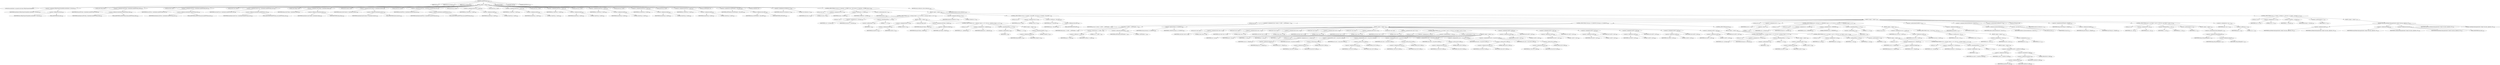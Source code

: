 digraph "sendMTFValues1" {  
"2612" [label = <(METHOD,sendMTFValues1)<SUB>1024</SUB>> ]
"142" [label = <(PARAM,this)<SUB>1024</SUB>> ]
"2613" [label = <(PARAM,final int nGroups)<SUB>1024</SUB>> ]
"2614" [label = <(PARAM,final int alphaSize)<SUB>1024</SUB>> ]
"2615" [label = <(BLOCK,&lt;empty&gt;,&lt;empty&gt;)<SUB>1024</SUB>> ]
"2616" [label = <(LOCAL,Data dataShadow: org.apache.tools.bzip2.CBZip2OutputStream$Data)> ]
"2617" [label = <(&lt;operator&gt;.assignment,CBZip2OutputStream$Data dataShadow = this.data)<SUB>1025</SUB>> ]
"2618" [label = <(IDENTIFIER,dataShadow,CBZip2OutputStream$Data dataShadow = this.data)<SUB>1025</SUB>> ]
"2619" [label = <(&lt;operator&gt;.fieldAccess,this.data)<SUB>1025</SUB>> ]
"141" [label = <(IDENTIFIER,this,CBZip2OutputStream$Data dataShadow = this.data)<SUB>1025</SUB>> ]
"2620" [label = <(FIELD_IDENTIFIER,data,data)<SUB>1025</SUB>> ]
"2621" [label = <(LOCAL,int[][] rfreq: int[][])> ]
"2622" [label = <(&lt;operator&gt;.assignment,int[][] rfreq = dataShadow.sendMTFValues_rfreq)<SUB>1026</SUB>> ]
"2623" [label = <(IDENTIFIER,rfreq,int[][] rfreq = dataShadow.sendMTFValues_rfreq)<SUB>1026</SUB>> ]
"2624" [label = <(&lt;operator&gt;.fieldAccess,dataShadow.sendMTFValues_rfreq)<SUB>1026</SUB>> ]
"2625" [label = <(IDENTIFIER,dataShadow,int[][] rfreq = dataShadow.sendMTFValues_rfreq)<SUB>1026</SUB>> ]
"2626" [label = <(FIELD_IDENTIFIER,sendMTFValues_rfreq,sendMTFValues_rfreq)<SUB>1026</SUB>> ]
"2627" [label = <(LOCAL,int[] fave: int[])> ]
"2628" [label = <(&lt;operator&gt;.assignment,int[] fave = dataShadow.sendMTFValues_fave)<SUB>1027</SUB>> ]
"2629" [label = <(IDENTIFIER,fave,int[] fave = dataShadow.sendMTFValues_fave)<SUB>1027</SUB>> ]
"2630" [label = <(&lt;operator&gt;.fieldAccess,dataShadow.sendMTFValues_fave)<SUB>1027</SUB>> ]
"2631" [label = <(IDENTIFIER,dataShadow,int[] fave = dataShadow.sendMTFValues_fave)<SUB>1027</SUB>> ]
"2632" [label = <(FIELD_IDENTIFIER,sendMTFValues_fave,sendMTFValues_fave)<SUB>1027</SUB>> ]
"2633" [label = <(LOCAL,short[] cost: short[])> ]
"2634" [label = <(&lt;operator&gt;.assignment,short[] cost = dataShadow.sendMTFValues_cost)<SUB>1028</SUB>> ]
"2635" [label = <(IDENTIFIER,cost,short[] cost = dataShadow.sendMTFValues_cost)<SUB>1028</SUB>> ]
"2636" [label = <(&lt;operator&gt;.fieldAccess,dataShadow.sendMTFValues_cost)<SUB>1028</SUB>> ]
"2637" [label = <(IDENTIFIER,dataShadow,short[] cost = dataShadow.sendMTFValues_cost)<SUB>1028</SUB>> ]
"2638" [label = <(FIELD_IDENTIFIER,sendMTFValues_cost,sendMTFValues_cost)<SUB>1028</SUB>> ]
"2639" [label = <(LOCAL,char[] sfmap: char[])> ]
"2640" [label = <(&lt;operator&gt;.assignment,char[] sfmap = dataShadow.sfmap)<SUB>1029</SUB>> ]
"2641" [label = <(IDENTIFIER,sfmap,char[] sfmap = dataShadow.sfmap)<SUB>1029</SUB>> ]
"2642" [label = <(&lt;operator&gt;.fieldAccess,dataShadow.sfmap)<SUB>1029</SUB>> ]
"2643" [label = <(IDENTIFIER,dataShadow,char[] sfmap = dataShadow.sfmap)<SUB>1029</SUB>> ]
"2644" [label = <(FIELD_IDENTIFIER,sfmap,sfmap)<SUB>1029</SUB>> ]
"2645" [label = <(LOCAL,byte[] selector: byte[])> ]
"2646" [label = <(&lt;operator&gt;.assignment,byte[] selector = dataShadow.selector)<SUB>1030</SUB>> ]
"2647" [label = <(IDENTIFIER,selector,byte[] selector = dataShadow.selector)<SUB>1030</SUB>> ]
"2648" [label = <(&lt;operator&gt;.fieldAccess,dataShadow.selector)<SUB>1030</SUB>> ]
"2649" [label = <(IDENTIFIER,dataShadow,byte[] selector = dataShadow.selector)<SUB>1030</SUB>> ]
"2650" [label = <(FIELD_IDENTIFIER,selector,selector)<SUB>1030</SUB>> ]
"2651" [label = <(LOCAL,byte[][] len: byte[][])> ]
"2652" [label = <(&lt;operator&gt;.assignment,byte[][] len = dataShadow.sendMTFValues_len)<SUB>1031</SUB>> ]
"2653" [label = <(IDENTIFIER,len,byte[][] len = dataShadow.sendMTFValues_len)<SUB>1031</SUB>> ]
"2654" [label = <(&lt;operator&gt;.fieldAccess,dataShadow.sendMTFValues_len)<SUB>1031</SUB>> ]
"2655" [label = <(IDENTIFIER,dataShadow,byte[][] len = dataShadow.sendMTFValues_len)<SUB>1031</SUB>> ]
"2656" [label = <(FIELD_IDENTIFIER,sendMTFValues_len,sendMTFValues_len)<SUB>1031</SUB>> ]
"2657" [label = <(LOCAL,byte[] len_0: byte[])> ]
"2658" [label = <(&lt;operator&gt;.assignment,byte[] len_0 = len[0])<SUB>1032</SUB>> ]
"2659" [label = <(IDENTIFIER,len_0,byte[] len_0 = len[0])<SUB>1032</SUB>> ]
"2660" [label = <(&lt;operator&gt;.indexAccess,len[0])<SUB>1032</SUB>> ]
"2661" [label = <(IDENTIFIER,len,byte[] len_0 = len[0])<SUB>1032</SUB>> ]
"2662" [label = <(LITERAL,0,byte[] len_0 = len[0])<SUB>1032</SUB>> ]
"2663" [label = <(LOCAL,byte[] len_1: byte[])> ]
"2664" [label = <(&lt;operator&gt;.assignment,byte[] len_1 = len[1])<SUB>1033</SUB>> ]
"2665" [label = <(IDENTIFIER,len_1,byte[] len_1 = len[1])<SUB>1033</SUB>> ]
"2666" [label = <(&lt;operator&gt;.indexAccess,len[1])<SUB>1033</SUB>> ]
"2667" [label = <(IDENTIFIER,len,byte[] len_1 = len[1])<SUB>1033</SUB>> ]
"2668" [label = <(LITERAL,1,byte[] len_1 = len[1])<SUB>1033</SUB>> ]
"2669" [label = <(LOCAL,byte[] len_2: byte[])> ]
"2670" [label = <(&lt;operator&gt;.assignment,byte[] len_2 = len[2])<SUB>1034</SUB>> ]
"2671" [label = <(IDENTIFIER,len_2,byte[] len_2 = len[2])<SUB>1034</SUB>> ]
"2672" [label = <(&lt;operator&gt;.indexAccess,len[2])<SUB>1034</SUB>> ]
"2673" [label = <(IDENTIFIER,len,byte[] len_2 = len[2])<SUB>1034</SUB>> ]
"2674" [label = <(LITERAL,2,byte[] len_2 = len[2])<SUB>1034</SUB>> ]
"2675" [label = <(LOCAL,byte[] len_3: byte[])> ]
"2676" [label = <(&lt;operator&gt;.assignment,byte[] len_3 = len[3])<SUB>1035</SUB>> ]
"2677" [label = <(IDENTIFIER,len_3,byte[] len_3 = len[3])<SUB>1035</SUB>> ]
"2678" [label = <(&lt;operator&gt;.indexAccess,len[3])<SUB>1035</SUB>> ]
"2679" [label = <(IDENTIFIER,len,byte[] len_3 = len[3])<SUB>1035</SUB>> ]
"2680" [label = <(LITERAL,3,byte[] len_3 = len[3])<SUB>1035</SUB>> ]
"2681" [label = <(LOCAL,byte[] len_4: byte[])> ]
"2682" [label = <(&lt;operator&gt;.assignment,byte[] len_4 = len[4])<SUB>1036</SUB>> ]
"2683" [label = <(IDENTIFIER,len_4,byte[] len_4 = len[4])<SUB>1036</SUB>> ]
"2684" [label = <(&lt;operator&gt;.indexAccess,len[4])<SUB>1036</SUB>> ]
"2685" [label = <(IDENTIFIER,len,byte[] len_4 = len[4])<SUB>1036</SUB>> ]
"2686" [label = <(LITERAL,4,byte[] len_4 = len[4])<SUB>1036</SUB>> ]
"2687" [label = <(LOCAL,byte[] len_5: byte[])> ]
"2688" [label = <(&lt;operator&gt;.assignment,byte[] len_5 = len[5])<SUB>1037</SUB>> ]
"2689" [label = <(IDENTIFIER,len_5,byte[] len_5 = len[5])<SUB>1037</SUB>> ]
"2690" [label = <(&lt;operator&gt;.indexAccess,len[5])<SUB>1037</SUB>> ]
"2691" [label = <(IDENTIFIER,len,byte[] len_5 = len[5])<SUB>1037</SUB>> ]
"2692" [label = <(LITERAL,5,byte[] len_5 = len[5])<SUB>1037</SUB>> ]
"2693" [label = <(LOCAL,int nMTFShadow: int)> ]
"2694" [label = <(&lt;operator&gt;.assignment,int nMTFShadow = this.nMTF)<SUB>1038</SUB>> ]
"2695" [label = <(IDENTIFIER,nMTFShadow,int nMTFShadow = this.nMTF)<SUB>1038</SUB>> ]
"2696" [label = <(&lt;operator&gt;.fieldAccess,this.nMTF)<SUB>1038</SUB>> ]
"143" [label = <(IDENTIFIER,this,int nMTFShadow = this.nMTF)<SUB>1038</SUB>> ]
"2697" [label = <(FIELD_IDENTIFIER,nMTF,nMTF)<SUB>1038</SUB>> ]
"2698" [label = <(LOCAL,int nSelectors: int)> ]
"2699" [label = <(&lt;operator&gt;.assignment,int nSelectors = 0)<SUB>1040</SUB>> ]
"2700" [label = <(IDENTIFIER,nSelectors,int nSelectors = 0)<SUB>1040</SUB>> ]
"2701" [label = <(LITERAL,0,int nSelectors = 0)<SUB>1040</SUB>> ]
"2702" [label = <(CONTROL_STRUCTURE,for (int iter = 0; Some(iter &lt; N_ITERS); iter++),for (int iter = 0; Some(iter &lt; N_ITERS); iter++))<SUB>1042</SUB>> ]
"2703" [label = <(LOCAL,int iter: int)> ]
"2704" [label = <(&lt;operator&gt;.assignment,int iter = 0)<SUB>1042</SUB>> ]
"2705" [label = <(IDENTIFIER,iter,int iter = 0)<SUB>1042</SUB>> ]
"2706" [label = <(LITERAL,0,int iter = 0)<SUB>1042</SUB>> ]
"2707" [label = <(&lt;operator&gt;.lessThan,iter &lt; N_ITERS)<SUB>1042</SUB>> ]
"2708" [label = <(IDENTIFIER,iter,iter &lt; N_ITERS)<SUB>1042</SUB>> ]
"2709" [label = <(IDENTIFIER,N_ITERS,iter &lt; N_ITERS)<SUB>1042</SUB>> ]
"2710" [label = <(&lt;operator&gt;.postIncrement,iter++)<SUB>1042</SUB>> ]
"2711" [label = <(IDENTIFIER,iter,iter++)<SUB>1042</SUB>> ]
"2712" [label = <(BLOCK,&lt;empty&gt;,&lt;empty&gt;)<SUB>1042</SUB>> ]
"2713" [label = <(CONTROL_STRUCTURE,for (int t = nGroups; Some(--t &gt;= 0); ),for (int t = nGroups; Some(--t &gt;= 0); ))<SUB>1043</SUB>> ]
"2714" [label = <(LOCAL,int t: int)> ]
"2715" [label = <(&lt;operator&gt;.assignment,int t = nGroups)<SUB>1043</SUB>> ]
"2716" [label = <(IDENTIFIER,t,int t = nGroups)<SUB>1043</SUB>> ]
"2717" [label = <(IDENTIFIER,nGroups,int t = nGroups)<SUB>1043</SUB>> ]
"2718" [label = <(&lt;operator&gt;.greaterEqualsThan,--t &gt;= 0)<SUB>1043</SUB>> ]
"2719" [label = <(&lt;operator&gt;.preDecrement,--t)<SUB>1043</SUB>> ]
"2720" [label = <(IDENTIFIER,t,--t)<SUB>1043</SUB>> ]
"2721" [label = <(LITERAL,0,--t &gt;= 0)<SUB>1043</SUB>> ]
"2722" [label = <(BLOCK,&lt;empty&gt;,&lt;empty&gt;)<SUB>1043</SUB>> ]
"2723" [label = <(&lt;operator&gt;.assignment,fave[t] = 0)<SUB>1044</SUB>> ]
"2724" [label = <(&lt;operator&gt;.indexAccess,fave[t])<SUB>1044</SUB>> ]
"2725" [label = <(IDENTIFIER,fave,fave[t] = 0)<SUB>1044</SUB>> ]
"2726" [label = <(IDENTIFIER,t,fave[t] = 0)<SUB>1044</SUB>> ]
"2727" [label = <(LITERAL,0,fave[t] = 0)<SUB>1044</SUB>> ]
"2728" [label = <(LOCAL,int[] rfreqt: int[])> ]
"2729" [label = <(&lt;operator&gt;.assignment,int[] rfreqt = rfreq[t])<SUB>1045</SUB>> ]
"2730" [label = <(IDENTIFIER,rfreqt,int[] rfreqt = rfreq[t])<SUB>1045</SUB>> ]
"2731" [label = <(&lt;operator&gt;.indexAccess,rfreq[t])<SUB>1045</SUB>> ]
"2732" [label = <(IDENTIFIER,rfreq,int[] rfreqt = rfreq[t])<SUB>1045</SUB>> ]
"2733" [label = <(IDENTIFIER,t,int[] rfreqt = rfreq[t])<SUB>1045</SUB>> ]
"2734" [label = <(CONTROL_STRUCTURE,for (int i = alphaSize; Some(--i &gt;= 0); ),for (int i = alphaSize; Some(--i &gt;= 0); ))<SUB>1046</SUB>> ]
"2735" [label = <(LOCAL,int i: int)> ]
"2736" [label = <(&lt;operator&gt;.assignment,int i = alphaSize)<SUB>1046</SUB>> ]
"2737" [label = <(IDENTIFIER,i,int i = alphaSize)<SUB>1046</SUB>> ]
"2738" [label = <(IDENTIFIER,alphaSize,int i = alphaSize)<SUB>1046</SUB>> ]
"2739" [label = <(&lt;operator&gt;.greaterEqualsThan,--i &gt;= 0)<SUB>1046</SUB>> ]
"2740" [label = <(&lt;operator&gt;.preDecrement,--i)<SUB>1046</SUB>> ]
"2741" [label = <(IDENTIFIER,i,--i)<SUB>1046</SUB>> ]
"2742" [label = <(LITERAL,0,--i &gt;= 0)<SUB>1046</SUB>> ]
"2743" [label = <(BLOCK,&lt;empty&gt;,&lt;empty&gt;)<SUB>1046</SUB>> ]
"2744" [label = <(&lt;operator&gt;.assignment,rfreqt[i] = 0)<SUB>1047</SUB>> ]
"2745" [label = <(&lt;operator&gt;.indexAccess,rfreqt[i])<SUB>1047</SUB>> ]
"2746" [label = <(IDENTIFIER,rfreqt,rfreqt[i] = 0)<SUB>1047</SUB>> ]
"2747" [label = <(IDENTIFIER,i,rfreqt[i] = 0)<SUB>1047</SUB>> ]
"2748" [label = <(LITERAL,0,rfreqt[i] = 0)<SUB>1047</SUB>> ]
"2749" [label = <(&lt;operator&gt;.assignment,nSelectors = 0)<SUB>1051</SUB>> ]
"2750" [label = <(IDENTIFIER,nSelectors,nSelectors = 0)<SUB>1051</SUB>> ]
"2751" [label = <(LITERAL,0,nSelectors = 0)<SUB>1051</SUB>> ]
"2752" [label = <(CONTROL_STRUCTURE,for (int gs = 0; Some(gs &lt; this.nMTF); ),for (int gs = 0; Some(gs &lt; this.nMTF); ))<SUB>1053</SUB>> ]
"2753" [label = <(LOCAL,int gs: int)> ]
"2754" [label = <(&lt;operator&gt;.assignment,int gs = 0)<SUB>1053</SUB>> ]
"2755" [label = <(IDENTIFIER,gs,int gs = 0)<SUB>1053</SUB>> ]
"2756" [label = <(LITERAL,0,int gs = 0)<SUB>1053</SUB>> ]
"2757" [label = <(&lt;operator&gt;.lessThan,gs &lt; this.nMTF)<SUB>1053</SUB>> ]
"2758" [label = <(IDENTIFIER,gs,gs &lt; this.nMTF)<SUB>1053</SUB>> ]
"2759" [label = <(&lt;operator&gt;.fieldAccess,this.nMTF)<SUB>1053</SUB>> ]
"144" [label = <(IDENTIFIER,this,gs &lt; this.nMTF)<SUB>1053</SUB>> ]
"2760" [label = <(FIELD_IDENTIFIER,nMTF,nMTF)<SUB>1053</SUB>> ]
"2761" [label = <(BLOCK,&lt;empty&gt;,&lt;empty&gt;)<SUB>1053</SUB>> ]
"2762" [label = <(LOCAL,int ge: int)> ]
"2763" [label = <(&lt;operator&gt;.assignment,int ge = min(gs + G_SIZE - 1, nMTFShadow - 1))<SUB>1061</SUB>> ]
"2764" [label = <(IDENTIFIER,ge,int ge = min(gs + G_SIZE - 1, nMTFShadow - 1))<SUB>1061</SUB>> ]
"2765" [label = <(min,min(gs + G_SIZE - 1, nMTFShadow - 1))<SUB>1061</SUB>> ]
"2766" [label = <(IDENTIFIER,Math,min(gs + G_SIZE - 1, nMTFShadow - 1))<SUB>1061</SUB>> ]
"2767" [label = <(&lt;operator&gt;.subtraction,gs + G_SIZE - 1)<SUB>1061</SUB>> ]
"2768" [label = <(&lt;operator&gt;.addition,gs + G_SIZE)<SUB>1061</SUB>> ]
"2769" [label = <(IDENTIFIER,gs,gs + G_SIZE)<SUB>1061</SUB>> ]
"2770" [label = <(IDENTIFIER,G_SIZE,gs + G_SIZE)<SUB>1061</SUB>> ]
"2771" [label = <(LITERAL,1,gs + G_SIZE - 1)<SUB>1061</SUB>> ]
"2772" [label = <(&lt;operator&gt;.subtraction,nMTFShadow - 1)<SUB>1061</SUB>> ]
"2773" [label = <(IDENTIFIER,nMTFShadow,nMTFShadow - 1)<SUB>1061</SUB>> ]
"2774" [label = <(LITERAL,1,nMTFShadow - 1)<SUB>1061</SUB>> ]
"2775" [label = <(CONTROL_STRUCTURE,if (nGroups == N_GROUPS),if (nGroups == N_GROUPS))<SUB>1063</SUB>> ]
"2776" [label = <(&lt;operator&gt;.equals,nGroups == N_GROUPS)<SUB>1063</SUB>> ]
"2777" [label = <(IDENTIFIER,nGroups,nGroups == N_GROUPS)<SUB>1063</SUB>> ]
"2778" [label = <(IDENTIFIER,N_GROUPS,nGroups == N_GROUPS)<SUB>1063</SUB>> ]
"2779" [label = <(BLOCK,&lt;empty&gt;,&lt;empty&gt;)<SUB>1063</SUB>> ]
"2780" [label = <(LOCAL,short cost0: short)> ]
"2781" [label = <(&lt;operator&gt;.assignment,short cost0 = 0)<SUB>1066</SUB>> ]
"2782" [label = <(IDENTIFIER,cost0,short cost0 = 0)<SUB>1066</SUB>> ]
"2783" [label = <(LITERAL,0,short cost0 = 0)<SUB>1066</SUB>> ]
"2784" [label = <(LOCAL,short cost1: short)> ]
"2785" [label = <(&lt;operator&gt;.assignment,short cost1 = 0)<SUB>1067</SUB>> ]
"2786" [label = <(IDENTIFIER,cost1,short cost1 = 0)<SUB>1067</SUB>> ]
"2787" [label = <(LITERAL,0,short cost1 = 0)<SUB>1067</SUB>> ]
"2788" [label = <(LOCAL,short cost2: short)> ]
"2789" [label = <(&lt;operator&gt;.assignment,short cost2 = 0)<SUB>1068</SUB>> ]
"2790" [label = <(IDENTIFIER,cost2,short cost2 = 0)<SUB>1068</SUB>> ]
"2791" [label = <(LITERAL,0,short cost2 = 0)<SUB>1068</SUB>> ]
"2792" [label = <(LOCAL,short cost3: short)> ]
"2793" [label = <(&lt;operator&gt;.assignment,short cost3 = 0)<SUB>1069</SUB>> ]
"2794" [label = <(IDENTIFIER,cost3,short cost3 = 0)<SUB>1069</SUB>> ]
"2795" [label = <(LITERAL,0,short cost3 = 0)<SUB>1069</SUB>> ]
"2796" [label = <(LOCAL,short cost4: short)> ]
"2797" [label = <(&lt;operator&gt;.assignment,short cost4 = 0)<SUB>1070</SUB>> ]
"2798" [label = <(IDENTIFIER,cost4,short cost4 = 0)<SUB>1070</SUB>> ]
"2799" [label = <(LITERAL,0,short cost4 = 0)<SUB>1070</SUB>> ]
"2800" [label = <(LOCAL,short cost5: short)> ]
"2801" [label = <(&lt;operator&gt;.assignment,short cost5 = 0)<SUB>1071</SUB>> ]
"2802" [label = <(IDENTIFIER,cost5,short cost5 = 0)<SUB>1071</SUB>> ]
"2803" [label = <(LITERAL,0,short cost5 = 0)<SUB>1071</SUB>> ]
"2804" [label = <(CONTROL_STRUCTURE,for (int i = gs; Some(i &lt;= ge); i++),for (int i = gs; Some(i &lt;= ge); i++))<SUB>1073</SUB>> ]
"2805" [label = <(LOCAL,int i: int)> ]
"2806" [label = <(&lt;operator&gt;.assignment,int i = gs)<SUB>1073</SUB>> ]
"2807" [label = <(IDENTIFIER,i,int i = gs)<SUB>1073</SUB>> ]
"2808" [label = <(IDENTIFIER,gs,int i = gs)<SUB>1073</SUB>> ]
"2809" [label = <(&lt;operator&gt;.lessEqualsThan,i &lt;= ge)<SUB>1073</SUB>> ]
"2810" [label = <(IDENTIFIER,i,i &lt;= ge)<SUB>1073</SUB>> ]
"2811" [label = <(IDENTIFIER,ge,i &lt;= ge)<SUB>1073</SUB>> ]
"2812" [label = <(&lt;operator&gt;.postIncrement,i++)<SUB>1073</SUB>> ]
"2813" [label = <(IDENTIFIER,i,i++)<SUB>1073</SUB>> ]
"2814" [label = <(BLOCK,&lt;empty&gt;,&lt;empty&gt;)<SUB>1073</SUB>> ]
"2815" [label = <(LOCAL,int icv: int)> ]
"2816" [label = <(&lt;operator&gt;.assignment,int icv = sfmap[i])<SUB>1074</SUB>> ]
"2817" [label = <(IDENTIFIER,icv,int icv = sfmap[i])<SUB>1074</SUB>> ]
"2818" [label = <(&lt;operator&gt;.indexAccess,sfmap[i])<SUB>1074</SUB>> ]
"2819" [label = <(IDENTIFIER,sfmap,int icv = sfmap[i])<SUB>1074</SUB>> ]
"2820" [label = <(IDENTIFIER,i,int icv = sfmap[i])<SUB>1074</SUB>> ]
"2821" [label = <(&lt;operator&gt;.assignmentPlus,cost0 += len_0[icv] &amp; 0xff)<SUB>1075</SUB>> ]
"2822" [label = <(IDENTIFIER,cost0,cost0 += len_0[icv] &amp; 0xff)<SUB>1075</SUB>> ]
"2823" [label = <(&lt;operator&gt;.and,len_0[icv] &amp; 0xff)<SUB>1075</SUB>> ]
"2824" [label = <(&lt;operator&gt;.indexAccess,len_0[icv])<SUB>1075</SUB>> ]
"2825" [label = <(IDENTIFIER,len_0,len_0[icv] &amp; 0xff)<SUB>1075</SUB>> ]
"2826" [label = <(IDENTIFIER,icv,len_0[icv] &amp; 0xff)<SUB>1075</SUB>> ]
"2827" [label = <(LITERAL,0xff,len_0[icv] &amp; 0xff)<SUB>1075</SUB>> ]
"2828" [label = <(&lt;operator&gt;.assignmentPlus,cost1 += len_1[icv] &amp; 0xff)<SUB>1076</SUB>> ]
"2829" [label = <(IDENTIFIER,cost1,cost1 += len_1[icv] &amp; 0xff)<SUB>1076</SUB>> ]
"2830" [label = <(&lt;operator&gt;.and,len_1[icv] &amp; 0xff)<SUB>1076</SUB>> ]
"2831" [label = <(&lt;operator&gt;.indexAccess,len_1[icv])<SUB>1076</SUB>> ]
"2832" [label = <(IDENTIFIER,len_1,len_1[icv] &amp; 0xff)<SUB>1076</SUB>> ]
"2833" [label = <(IDENTIFIER,icv,len_1[icv] &amp; 0xff)<SUB>1076</SUB>> ]
"2834" [label = <(LITERAL,0xff,len_1[icv] &amp; 0xff)<SUB>1076</SUB>> ]
"2835" [label = <(&lt;operator&gt;.assignmentPlus,cost2 += len_2[icv] &amp; 0xff)<SUB>1077</SUB>> ]
"2836" [label = <(IDENTIFIER,cost2,cost2 += len_2[icv] &amp; 0xff)<SUB>1077</SUB>> ]
"2837" [label = <(&lt;operator&gt;.and,len_2[icv] &amp; 0xff)<SUB>1077</SUB>> ]
"2838" [label = <(&lt;operator&gt;.indexAccess,len_2[icv])<SUB>1077</SUB>> ]
"2839" [label = <(IDENTIFIER,len_2,len_2[icv] &amp; 0xff)<SUB>1077</SUB>> ]
"2840" [label = <(IDENTIFIER,icv,len_2[icv] &amp; 0xff)<SUB>1077</SUB>> ]
"2841" [label = <(LITERAL,0xff,len_2[icv] &amp; 0xff)<SUB>1077</SUB>> ]
"2842" [label = <(&lt;operator&gt;.assignmentPlus,cost3 += len_3[icv] &amp; 0xff)<SUB>1078</SUB>> ]
"2843" [label = <(IDENTIFIER,cost3,cost3 += len_3[icv] &amp; 0xff)<SUB>1078</SUB>> ]
"2844" [label = <(&lt;operator&gt;.and,len_3[icv] &amp; 0xff)<SUB>1078</SUB>> ]
"2845" [label = <(&lt;operator&gt;.indexAccess,len_3[icv])<SUB>1078</SUB>> ]
"2846" [label = <(IDENTIFIER,len_3,len_3[icv] &amp; 0xff)<SUB>1078</SUB>> ]
"2847" [label = <(IDENTIFIER,icv,len_3[icv] &amp; 0xff)<SUB>1078</SUB>> ]
"2848" [label = <(LITERAL,0xff,len_3[icv] &amp; 0xff)<SUB>1078</SUB>> ]
"2849" [label = <(&lt;operator&gt;.assignmentPlus,cost4 += len_4[icv] &amp; 0xff)<SUB>1079</SUB>> ]
"2850" [label = <(IDENTIFIER,cost4,cost4 += len_4[icv] &amp; 0xff)<SUB>1079</SUB>> ]
"2851" [label = <(&lt;operator&gt;.and,len_4[icv] &amp; 0xff)<SUB>1079</SUB>> ]
"2852" [label = <(&lt;operator&gt;.indexAccess,len_4[icv])<SUB>1079</SUB>> ]
"2853" [label = <(IDENTIFIER,len_4,len_4[icv] &amp; 0xff)<SUB>1079</SUB>> ]
"2854" [label = <(IDENTIFIER,icv,len_4[icv] &amp; 0xff)<SUB>1079</SUB>> ]
"2855" [label = <(LITERAL,0xff,len_4[icv] &amp; 0xff)<SUB>1079</SUB>> ]
"2856" [label = <(&lt;operator&gt;.assignmentPlus,cost5 += len_5[icv] &amp; 0xff)<SUB>1080</SUB>> ]
"2857" [label = <(IDENTIFIER,cost5,cost5 += len_5[icv] &amp; 0xff)<SUB>1080</SUB>> ]
"2858" [label = <(&lt;operator&gt;.and,len_5[icv] &amp; 0xff)<SUB>1080</SUB>> ]
"2859" [label = <(&lt;operator&gt;.indexAccess,len_5[icv])<SUB>1080</SUB>> ]
"2860" [label = <(IDENTIFIER,len_5,len_5[icv] &amp; 0xff)<SUB>1080</SUB>> ]
"2861" [label = <(IDENTIFIER,icv,len_5[icv] &amp; 0xff)<SUB>1080</SUB>> ]
"2862" [label = <(LITERAL,0xff,len_5[icv] &amp; 0xff)<SUB>1080</SUB>> ]
"2863" [label = <(&lt;operator&gt;.assignment,cost[0] = cost0)<SUB>1083</SUB>> ]
"2864" [label = <(&lt;operator&gt;.indexAccess,cost[0])<SUB>1083</SUB>> ]
"2865" [label = <(IDENTIFIER,cost,cost[0] = cost0)<SUB>1083</SUB>> ]
"2866" [label = <(LITERAL,0,cost[0] = cost0)<SUB>1083</SUB>> ]
"2867" [label = <(IDENTIFIER,cost0,cost[0] = cost0)<SUB>1083</SUB>> ]
"2868" [label = <(&lt;operator&gt;.assignment,cost[1] = cost1)<SUB>1084</SUB>> ]
"2869" [label = <(&lt;operator&gt;.indexAccess,cost[1])<SUB>1084</SUB>> ]
"2870" [label = <(IDENTIFIER,cost,cost[1] = cost1)<SUB>1084</SUB>> ]
"2871" [label = <(LITERAL,1,cost[1] = cost1)<SUB>1084</SUB>> ]
"2872" [label = <(IDENTIFIER,cost1,cost[1] = cost1)<SUB>1084</SUB>> ]
"2873" [label = <(&lt;operator&gt;.assignment,cost[2] = cost2)<SUB>1085</SUB>> ]
"2874" [label = <(&lt;operator&gt;.indexAccess,cost[2])<SUB>1085</SUB>> ]
"2875" [label = <(IDENTIFIER,cost,cost[2] = cost2)<SUB>1085</SUB>> ]
"2876" [label = <(LITERAL,2,cost[2] = cost2)<SUB>1085</SUB>> ]
"2877" [label = <(IDENTIFIER,cost2,cost[2] = cost2)<SUB>1085</SUB>> ]
"2878" [label = <(&lt;operator&gt;.assignment,cost[3] = cost3)<SUB>1086</SUB>> ]
"2879" [label = <(&lt;operator&gt;.indexAccess,cost[3])<SUB>1086</SUB>> ]
"2880" [label = <(IDENTIFIER,cost,cost[3] = cost3)<SUB>1086</SUB>> ]
"2881" [label = <(LITERAL,3,cost[3] = cost3)<SUB>1086</SUB>> ]
"2882" [label = <(IDENTIFIER,cost3,cost[3] = cost3)<SUB>1086</SUB>> ]
"2883" [label = <(&lt;operator&gt;.assignment,cost[4] = cost4)<SUB>1087</SUB>> ]
"2884" [label = <(&lt;operator&gt;.indexAccess,cost[4])<SUB>1087</SUB>> ]
"2885" [label = <(IDENTIFIER,cost,cost[4] = cost4)<SUB>1087</SUB>> ]
"2886" [label = <(LITERAL,4,cost[4] = cost4)<SUB>1087</SUB>> ]
"2887" [label = <(IDENTIFIER,cost4,cost[4] = cost4)<SUB>1087</SUB>> ]
"2888" [label = <(&lt;operator&gt;.assignment,cost[5] = cost5)<SUB>1088</SUB>> ]
"2889" [label = <(&lt;operator&gt;.indexAccess,cost[5])<SUB>1088</SUB>> ]
"2890" [label = <(IDENTIFIER,cost,cost[5] = cost5)<SUB>1088</SUB>> ]
"2891" [label = <(LITERAL,5,cost[5] = cost5)<SUB>1088</SUB>> ]
"2892" [label = <(IDENTIFIER,cost5,cost[5] = cost5)<SUB>1088</SUB>> ]
"2893" [label = <(CONTROL_STRUCTURE,else,else)<SUB>1090</SUB>> ]
"2894" [label = <(BLOCK,&lt;empty&gt;,&lt;empty&gt;)<SUB>1090</SUB>> ]
"2895" [label = <(CONTROL_STRUCTURE,for (int t = nGroups; Some(--t &gt;= 0); ),for (int t = nGroups; Some(--t &gt;= 0); ))<SUB>1091</SUB>> ]
"2896" [label = <(LOCAL,int t: int)> ]
"2897" [label = <(&lt;operator&gt;.assignment,int t = nGroups)<SUB>1091</SUB>> ]
"2898" [label = <(IDENTIFIER,t,int t = nGroups)<SUB>1091</SUB>> ]
"2899" [label = <(IDENTIFIER,nGroups,int t = nGroups)<SUB>1091</SUB>> ]
"2900" [label = <(&lt;operator&gt;.greaterEqualsThan,--t &gt;= 0)<SUB>1091</SUB>> ]
"2901" [label = <(&lt;operator&gt;.preDecrement,--t)<SUB>1091</SUB>> ]
"2902" [label = <(IDENTIFIER,t,--t)<SUB>1091</SUB>> ]
"2903" [label = <(LITERAL,0,--t &gt;= 0)<SUB>1091</SUB>> ]
"2904" [label = <(BLOCK,&lt;empty&gt;,&lt;empty&gt;)<SUB>1091</SUB>> ]
"2905" [label = <(&lt;operator&gt;.assignment,cost[t] = 0)<SUB>1092</SUB>> ]
"2906" [label = <(&lt;operator&gt;.indexAccess,cost[t])<SUB>1092</SUB>> ]
"2907" [label = <(IDENTIFIER,cost,cost[t] = 0)<SUB>1092</SUB>> ]
"2908" [label = <(IDENTIFIER,t,cost[t] = 0)<SUB>1092</SUB>> ]
"2909" [label = <(LITERAL,0,cost[t] = 0)<SUB>1092</SUB>> ]
"2910" [label = <(CONTROL_STRUCTURE,for (int i = gs; Some(i &lt;= ge); i++),for (int i = gs; Some(i &lt;= ge); i++))<SUB>1095</SUB>> ]
"2911" [label = <(LOCAL,int i: int)> ]
"2912" [label = <(&lt;operator&gt;.assignment,int i = gs)<SUB>1095</SUB>> ]
"2913" [label = <(IDENTIFIER,i,int i = gs)<SUB>1095</SUB>> ]
"2914" [label = <(IDENTIFIER,gs,int i = gs)<SUB>1095</SUB>> ]
"2915" [label = <(&lt;operator&gt;.lessEqualsThan,i &lt;= ge)<SUB>1095</SUB>> ]
"2916" [label = <(IDENTIFIER,i,i &lt;= ge)<SUB>1095</SUB>> ]
"2917" [label = <(IDENTIFIER,ge,i &lt;= ge)<SUB>1095</SUB>> ]
"2918" [label = <(&lt;operator&gt;.postIncrement,i++)<SUB>1095</SUB>> ]
"2919" [label = <(IDENTIFIER,i,i++)<SUB>1095</SUB>> ]
"2920" [label = <(BLOCK,&lt;empty&gt;,&lt;empty&gt;)<SUB>1095</SUB>> ]
"2921" [label = <(LOCAL,int icv: int)> ]
"2922" [label = <(&lt;operator&gt;.assignment,int icv = sfmap[i])<SUB>1096</SUB>> ]
"2923" [label = <(IDENTIFIER,icv,int icv = sfmap[i])<SUB>1096</SUB>> ]
"2924" [label = <(&lt;operator&gt;.indexAccess,sfmap[i])<SUB>1096</SUB>> ]
"2925" [label = <(IDENTIFIER,sfmap,int icv = sfmap[i])<SUB>1096</SUB>> ]
"2926" [label = <(IDENTIFIER,i,int icv = sfmap[i])<SUB>1096</SUB>> ]
"2927" [label = <(CONTROL_STRUCTURE,for (int t = nGroups; Some(--t &gt;= 0); ),for (int t = nGroups; Some(--t &gt;= 0); ))<SUB>1097</SUB>> ]
"2928" [label = <(LOCAL,int t: int)> ]
"2929" [label = <(&lt;operator&gt;.assignment,int t = nGroups)<SUB>1097</SUB>> ]
"2930" [label = <(IDENTIFIER,t,int t = nGroups)<SUB>1097</SUB>> ]
"2931" [label = <(IDENTIFIER,nGroups,int t = nGroups)<SUB>1097</SUB>> ]
"2932" [label = <(&lt;operator&gt;.greaterEqualsThan,--t &gt;= 0)<SUB>1097</SUB>> ]
"2933" [label = <(&lt;operator&gt;.preDecrement,--t)<SUB>1097</SUB>> ]
"2934" [label = <(IDENTIFIER,t,--t)<SUB>1097</SUB>> ]
"2935" [label = <(LITERAL,0,--t &gt;= 0)<SUB>1097</SUB>> ]
"2936" [label = <(BLOCK,&lt;empty&gt;,&lt;empty&gt;)<SUB>1097</SUB>> ]
"2937" [label = <(&lt;operator&gt;.assignmentPlus,cost[t] += len[t][icv] &amp; 0xff)<SUB>1098</SUB>> ]
"2938" [label = <(&lt;operator&gt;.indexAccess,cost[t])<SUB>1098</SUB>> ]
"2939" [label = <(IDENTIFIER,cost,cost[t] += len[t][icv] &amp; 0xff)<SUB>1098</SUB>> ]
"2940" [label = <(IDENTIFIER,t,cost[t] += len[t][icv] &amp; 0xff)<SUB>1098</SUB>> ]
"2941" [label = <(&lt;operator&gt;.and,len[t][icv] &amp; 0xff)<SUB>1098</SUB>> ]
"2942" [label = <(&lt;operator&gt;.indexAccess,len[t][icv])<SUB>1098</SUB>> ]
"2943" [label = <(&lt;operator&gt;.indexAccess,len[t])<SUB>1098</SUB>> ]
"2944" [label = <(IDENTIFIER,len,len[t][icv] &amp; 0xff)<SUB>1098</SUB>> ]
"2945" [label = <(IDENTIFIER,t,len[t][icv] &amp; 0xff)<SUB>1098</SUB>> ]
"2946" [label = <(IDENTIFIER,icv,len[t][icv] &amp; 0xff)<SUB>1098</SUB>> ]
"2947" [label = <(LITERAL,0xff,len[t][icv] &amp; 0xff)<SUB>1098</SUB>> ]
"2948" [label = <(LOCAL,int bt: int)> ]
"2949" [label = <(&lt;operator&gt;.assignment,int bt = -1)<SUB>1107</SUB>> ]
"2950" [label = <(IDENTIFIER,bt,int bt = -1)<SUB>1107</SUB>> ]
"2951" [label = <(&lt;operator&gt;.minus,-1)<SUB>1107</SUB>> ]
"2952" [label = <(LITERAL,1,-1)<SUB>1107</SUB>> ]
"2953" [label = <(CONTROL_STRUCTURE,for (int t = nGroups, bc = 999999999; Some(--t &gt;= 0); ),for (int t = nGroups, bc = 999999999; Some(--t &gt;= 0); ))<SUB>1108</SUB>> ]
"2954" [label = <(LOCAL,int t: int)> ]
"2955" [label = <(LOCAL,int bc: int)> ]
"2956" [label = <(&lt;operator&gt;.assignment,int t = nGroups)<SUB>1108</SUB>> ]
"2957" [label = <(IDENTIFIER,t,int t = nGroups)<SUB>1108</SUB>> ]
"2958" [label = <(IDENTIFIER,nGroups,int t = nGroups)<SUB>1108</SUB>> ]
"2959" [label = <(&lt;operator&gt;.assignment,int bc = 999999999)<SUB>1108</SUB>> ]
"2960" [label = <(IDENTIFIER,bc,int bc = 999999999)<SUB>1108</SUB>> ]
"2961" [label = <(LITERAL,999999999,int bc = 999999999)<SUB>1108</SUB>> ]
"2962" [label = <(&lt;operator&gt;.greaterEqualsThan,--t &gt;= 0)<SUB>1108</SUB>> ]
"2963" [label = <(&lt;operator&gt;.preDecrement,--t)<SUB>1108</SUB>> ]
"2964" [label = <(IDENTIFIER,t,--t)<SUB>1108</SUB>> ]
"2965" [label = <(LITERAL,0,--t &gt;= 0)<SUB>1108</SUB>> ]
"2966" [label = <(BLOCK,&lt;empty&gt;,&lt;empty&gt;)<SUB>1108</SUB>> ]
"2967" [label = <(LOCAL,int cost_t: int)> ]
"2968" [label = <(&lt;operator&gt;.assignment,int cost_t = cost[t])<SUB>1109</SUB>> ]
"2969" [label = <(IDENTIFIER,cost_t,int cost_t = cost[t])<SUB>1109</SUB>> ]
"2970" [label = <(&lt;operator&gt;.indexAccess,cost[t])<SUB>1109</SUB>> ]
"2971" [label = <(IDENTIFIER,cost,int cost_t = cost[t])<SUB>1109</SUB>> ]
"2972" [label = <(IDENTIFIER,t,int cost_t = cost[t])<SUB>1109</SUB>> ]
"2973" [label = <(CONTROL_STRUCTURE,if (cost_t &lt; bc),if (cost_t &lt; bc))<SUB>1110</SUB>> ]
"2974" [label = <(&lt;operator&gt;.lessThan,cost_t &lt; bc)<SUB>1110</SUB>> ]
"2975" [label = <(IDENTIFIER,cost_t,cost_t &lt; bc)<SUB>1110</SUB>> ]
"2976" [label = <(IDENTIFIER,bc,cost_t &lt; bc)<SUB>1110</SUB>> ]
"2977" [label = <(BLOCK,&lt;empty&gt;,&lt;empty&gt;)<SUB>1110</SUB>> ]
"2978" [label = <(&lt;operator&gt;.assignment,bc = cost_t)<SUB>1111</SUB>> ]
"2979" [label = <(IDENTIFIER,bc,bc = cost_t)<SUB>1111</SUB>> ]
"2980" [label = <(IDENTIFIER,cost_t,bc = cost_t)<SUB>1111</SUB>> ]
"2981" [label = <(&lt;operator&gt;.assignment,bt = t)<SUB>1112</SUB>> ]
"2982" [label = <(IDENTIFIER,bt,bt = t)<SUB>1112</SUB>> ]
"2983" [label = <(IDENTIFIER,t,bt = t)<SUB>1112</SUB>> ]
"2984" [label = <(&lt;operator&gt;.postIncrement,fave[bt]++)<SUB>1116</SUB>> ]
"2985" [label = <(&lt;operator&gt;.indexAccess,fave[bt])<SUB>1116</SUB>> ]
"2986" [label = <(IDENTIFIER,fave,fave[bt]++)<SUB>1116</SUB>> ]
"2987" [label = <(IDENTIFIER,bt,fave[bt]++)<SUB>1116</SUB>> ]
"2988" [label = <(&lt;operator&gt;.assignment,selector[nSelectors] = (byte) bt)<SUB>1117</SUB>> ]
"2989" [label = <(&lt;operator&gt;.indexAccess,selector[nSelectors])<SUB>1117</SUB>> ]
"2990" [label = <(IDENTIFIER,selector,selector[nSelectors] = (byte) bt)<SUB>1117</SUB>> ]
"2991" [label = <(IDENTIFIER,nSelectors,selector[nSelectors] = (byte) bt)<SUB>1117</SUB>> ]
"2992" [label = <(&lt;operator&gt;.cast,(byte) bt)<SUB>1117</SUB>> ]
"2993" [label = <(TYPE_REF,byte,byte)<SUB>1117</SUB>> ]
"2994" [label = <(IDENTIFIER,bt,(byte) bt)<SUB>1117</SUB>> ]
"2995" [label = <(&lt;operator&gt;.postIncrement,nSelectors++)<SUB>1118</SUB>> ]
"2996" [label = <(IDENTIFIER,nSelectors,nSelectors++)<SUB>1118</SUB>> ]
"2997" [label = <(LOCAL,int[] rfreq_bt: int[])> ]
"2998" [label = <(&lt;operator&gt;.assignment,int[] rfreq_bt = rfreq[bt])<SUB>1123</SUB>> ]
"2999" [label = <(IDENTIFIER,rfreq_bt,int[] rfreq_bt = rfreq[bt])<SUB>1123</SUB>> ]
"3000" [label = <(&lt;operator&gt;.indexAccess,rfreq[bt])<SUB>1123</SUB>> ]
"3001" [label = <(IDENTIFIER,rfreq,int[] rfreq_bt = rfreq[bt])<SUB>1123</SUB>> ]
"3002" [label = <(IDENTIFIER,bt,int[] rfreq_bt = rfreq[bt])<SUB>1123</SUB>> ]
"3003" [label = <(CONTROL_STRUCTURE,for (int i = gs; Some(i &lt;= ge); i++),for (int i = gs; Some(i &lt;= ge); i++))<SUB>1124</SUB>> ]
"3004" [label = <(LOCAL,int i: int)> ]
"3005" [label = <(&lt;operator&gt;.assignment,int i = gs)<SUB>1124</SUB>> ]
"3006" [label = <(IDENTIFIER,i,int i = gs)<SUB>1124</SUB>> ]
"3007" [label = <(IDENTIFIER,gs,int i = gs)<SUB>1124</SUB>> ]
"3008" [label = <(&lt;operator&gt;.lessEqualsThan,i &lt;= ge)<SUB>1124</SUB>> ]
"3009" [label = <(IDENTIFIER,i,i &lt;= ge)<SUB>1124</SUB>> ]
"3010" [label = <(IDENTIFIER,ge,i &lt;= ge)<SUB>1124</SUB>> ]
"3011" [label = <(&lt;operator&gt;.postIncrement,i++)<SUB>1124</SUB>> ]
"3012" [label = <(IDENTIFIER,i,i++)<SUB>1124</SUB>> ]
"3013" [label = <(BLOCK,&lt;empty&gt;,&lt;empty&gt;)<SUB>1124</SUB>> ]
"3014" [label = <(&lt;operator&gt;.postIncrement,rfreq_bt[sfmap[i]]++)<SUB>1125</SUB>> ]
"3015" [label = <(&lt;operator&gt;.indexAccess,rfreq_bt[sfmap[i]])<SUB>1125</SUB>> ]
"3016" [label = <(IDENTIFIER,rfreq_bt,rfreq_bt[sfmap[i]]++)<SUB>1125</SUB>> ]
"3017" [label = <(&lt;operator&gt;.indexAccess,sfmap[i])<SUB>1125</SUB>> ]
"3018" [label = <(IDENTIFIER,sfmap,rfreq_bt[sfmap[i]]++)<SUB>1125</SUB>> ]
"3019" [label = <(IDENTIFIER,i,rfreq_bt[sfmap[i]]++)<SUB>1125</SUB>> ]
"3020" [label = <(&lt;operator&gt;.assignment,gs = ge + 1)<SUB>1128</SUB>> ]
"3021" [label = <(IDENTIFIER,gs,gs = ge + 1)<SUB>1128</SUB>> ]
"3022" [label = <(&lt;operator&gt;.addition,ge + 1)<SUB>1128</SUB>> ]
"3023" [label = <(IDENTIFIER,ge,ge + 1)<SUB>1128</SUB>> ]
"3024" [label = <(LITERAL,1,ge + 1)<SUB>1128</SUB>> ]
"3025" [label = <(CONTROL_STRUCTURE,for (int t = 0; Some(t &lt; nGroups); t++),for (int t = 0; Some(t &lt; nGroups); t++))<SUB>1134</SUB>> ]
"3026" [label = <(LOCAL,int t: int)> ]
"3027" [label = <(&lt;operator&gt;.assignment,int t = 0)<SUB>1134</SUB>> ]
"3028" [label = <(IDENTIFIER,t,int t = 0)<SUB>1134</SUB>> ]
"3029" [label = <(LITERAL,0,int t = 0)<SUB>1134</SUB>> ]
"3030" [label = <(&lt;operator&gt;.lessThan,t &lt; nGroups)<SUB>1134</SUB>> ]
"3031" [label = <(IDENTIFIER,t,t &lt; nGroups)<SUB>1134</SUB>> ]
"3032" [label = <(IDENTIFIER,nGroups,t &lt; nGroups)<SUB>1134</SUB>> ]
"3033" [label = <(&lt;operator&gt;.postIncrement,t++)<SUB>1134</SUB>> ]
"3034" [label = <(IDENTIFIER,t,t++)<SUB>1134</SUB>> ]
"3035" [label = <(BLOCK,&lt;empty&gt;,&lt;empty&gt;)<SUB>1134</SUB>> ]
"3036" [label = <(hbMakeCodeLengths,hbMakeCodeLengths(len[t], rfreq[t], this.data, alphaSize, 20))<SUB>1135</SUB>> ]
"3037" [label = <(&lt;operator&gt;.indexAccess,len[t])<SUB>1135</SUB>> ]
"3038" [label = <(IDENTIFIER,len,hbMakeCodeLengths(len[t], rfreq[t], this.data, alphaSize, 20))<SUB>1135</SUB>> ]
"3039" [label = <(IDENTIFIER,t,hbMakeCodeLengths(len[t], rfreq[t], this.data, alphaSize, 20))<SUB>1135</SUB>> ]
"3040" [label = <(&lt;operator&gt;.indexAccess,rfreq[t])<SUB>1135</SUB>> ]
"3041" [label = <(IDENTIFIER,rfreq,hbMakeCodeLengths(len[t], rfreq[t], this.data, alphaSize, 20))<SUB>1135</SUB>> ]
"3042" [label = <(IDENTIFIER,t,hbMakeCodeLengths(len[t], rfreq[t], this.data, alphaSize, 20))<SUB>1135</SUB>> ]
"3043" [label = <(&lt;operator&gt;.fieldAccess,this.data)<SUB>1135</SUB>> ]
"145" [label = <(IDENTIFIER,this,hbMakeCodeLengths(len[t], rfreq[t], this.data, alphaSize, 20))<SUB>1135</SUB>> ]
"3044" [label = <(FIELD_IDENTIFIER,data,data)<SUB>1135</SUB>> ]
"3045" [label = <(IDENTIFIER,alphaSize,hbMakeCodeLengths(len[t], rfreq[t], this.data, alphaSize, 20))<SUB>1135</SUB>> ]
"3046" [label = <(LITERAL,20,hbMakeCodeLengths(len[t], rfreq[t], this.data, alphaSize, 20))<SUB>1135</SUB>> ]
"3047" [label = <(RETURN,return nSelectors;,return nSelectors;)<SUB>1139</SUB>> ]
"3048" [label = <(IDENTIFIER,nSelectors,return nSelectors;)<SUB>1139</SUB>> ]
"3049" [label = <(MODIFIER,PRIVATE)> ]
"3050" [label = <(MODIFIER,VIRTUAL)> ]
"3051" [label = <(METHOD_RETURN,int)<SUB>1024</SUB>> ]
  "2612" -> "142" 
  "2612" -> "2613" 
  "2612" -> "2614" 
  "2612" -> "2615" 
  "2612" -> "3049" 
  "2612" -> "3050" 
  "2612" -> "3051" 
  "2615" -> "2616" 
  "2615" -> "2617" 
  "2615" -> "2621" 
  "2615" -> "2622" 
  "2615" -> "2627" 
  "2615" -> "2628" 
  "2615" -> "2633" 
  "2615" -> "2634" 
  "2615" -> "2639" 
  "2615" -> "2640" 
  "2615" -> "2645" 
  "2615" -> "2646" 
  "2615" -> "2651" 
  "2615" -> "2652" 
  "2615" -> "2657" 
  "2615" -> "2658" 
  "2615" -> "2663" 
  "2615" -> "2664" 
  "2615" -> "2669" 
  "2615" -> "2670" 
  "2615" -> "2675" 
  "2615" -> "2676" 
  "2615" -> "2681" 
  "2615" -> "2682" 
  "2615" -> "2687" 
  "2615" -> "2688" 
  "2615" -> "2693" 
  "2615" -> "2694" 
  "2615" -> "2698" 
  "2615" -> "2699" 
  "2615" -> "2702" 
  "2615" -> "3047" 
  "2617" -> "2618" 
  "2617" -> "2619" 
  "2619" -> "141" 
  "2619" -> "2620" 
  "2622" -> "2623" 
  "2622" -> "2624" 
  "2624" -> "2625" 
  "2624" -> "2626" 
  "2628" -> "2629" 
  "2628" -> "2630" 
  "2630" -> "2631" 
  "2630" -> "2632" 
  "2634" -> "2635" 
  "2634" -> "2636" 
  "2636" -> "2637" 
  "2636" -> "2638" 
  "2640" -> "2641" 
  "2640" -> "2642" 
  "2642" -> "2643" 
  "2642" -> "2644" 
  "2646" -> "2647" 
  "2646" -> "2648" 
  "2648" -> "2649" 
  "2648" -> "2650" 
  "2652" -> "2653" 
  "2652" -> "2654" 
  "2654" -> "2655" 
  "2654" -> "2656" 
  "2658" -> "2659" 
  "2658" -> "2660" 
  "2660" -> "2661" 
  "2660" -> "2662" 
  "2664" -> "2665" 
  "2664" -> "2666" 
  "2666" -> "2667" 
  "2666" -> "2668" 
  "2670" -> "2671" 
  "2670" -> "2672" 
  "2672" -> "2673" 
  "2672" -> "2674" 
  "2676" -> "2677" 
  "2676" -> "2678" 
  "2678" -> "2679" 
  "2678" -> "2680" 
  "2682" -> "2683" 
  "2682" -> "2684" 
  "2684" -> "2685" 
  "2684" -> "2686" 
  "2688" -> "2689" 
  "2688" -> "2690" 
  "2690" -> "2691" 
  "2690" -> "2692" 
  "2694" -> "2695" 
  "2694" -> "2696" 
  "2696" -> "143" 
  "2696" -> "2697" 
  "2699" -> "2700" 
  "2699" -> "2701" 
  "2702" -> "2703" 
  "2702" -> "2704" 
  "2702" -> "2707" 
  "2702" -> "2710" 
  "2702" -> "2712" 
  "2704" -> "2705" 
  "2704" -> "2706" 
  "2707" -> "2708" 
  "2707" -> "2709" 
  "2710" -> "2711" 
  "2712" -> "2713" 
  "2712" -> "2749" 
  "2712" -> "2752" 
  "2712" -> "3025" 
  "2713" -> "2714" 
  "2713" -> "2715" 
  "2713" -> "2718" 
  "2713" -> "2722" 
  "2715" -> "2716" 
  "2715" -> "2717" 
  "2718" -> "2719" 
  "2718" -> "2721" 
  "2719" -> "2720" 
  "2722" -> "2723" 
  "2722" -> "2728" 
  "2722" -> "2729" 
  "2722" -> "2734" 
  "2723" -> "2724" 
  "2723" -> "2727" 
  "2724" -> "2725" 
  "2724" -> "2726" 
  "2729" -> "2730" 
  "2729" -> "2731" 
  "2731" -> "2732" 
  "2731" -> "2733" 
  "2734" -> "2735" 
  "2734" -> "2736" 
  "2734" -> "2739" 
  "2734" -> "2743" 
  "2736" -> "2737" 
  "2736" -> "2738" 
  "2739" -> "2740" 
  "2739" -> "2742" 
  "2740" -> "2741" 
  "2743" -> "2744" 
  "2744" -> "2745" 
  "2744" -> "2748" 
  "2745" -> "2746" 
  "2745" -> "2747" 
  "2749" -> "2750" 
  "2749" -> "2751" 
  "2752" -> "2753" 
  "2752" -> "2754" 
  "2752" -> "2757" 
  "2752" -> "2761" 
  "2754" -> "2755" 
  "2754" -> "2756" 
  "2757" -> "2758" 
  "2757" -> "2759" 
  "2759" -> "144" 
  "2759" -> "2760" 
  "2761" -> "2762" 
  "2761" -> "2763" 
  "2761" -> "2775" 
  "2761" -> "2948" 
  "2761" -> "2949" 
  "2761" -> "2953" 
  "2761" -> "2984" 
  "2761" -> "2988" 
  "2761" -> "2995" 
  "2761" -> "2997" 
  "2761" -> "2998" 
  "2761" -> "3003" 
  "2761" -> "3020" 
  "2763" -> "2764" 
  "2763" -> "2765" 
  "2765" -> "2766" 
  "2765" -> "2767" 
  "2765" -> "2772" 
  "2767" -> "2768" 
  "2767" -> "2771" 
  "2768" -> "2769" 
  "2768" -> "2770" 
  "2772" -> "2773" 
  "2772" -> "2774" 
  "2775" -> "2776" 
  "2775" -> "2779" 
  "2775" -> "2893" 
  "2776" -> "2777" 
  "2776" -> "2778" 
  "2779" -> "2780" 
  "2779" -> "2781" 
  "2779" -> "2784" 
  "2779" -> "2785" 
  "2779" -> "2788" 
  "2779" -> "2789" 
  "2779" -> "2792" 
  "2779" -> "2793" 
  "2779" -> "2796" 
  "2779" -> "2797" 
  "2779" -> "2800" 
  "2779" -> "2801" 
  "2779" -> "2804" 
  "2779" -> "2863" 
  "2779" -> "2868" 
  "2779" -> "2873" 
  "2779" -> "2878" 
  "2779" -> "2883" 
  "2779" -> "2888" 
  "2781" -> "2782" 
  "2781" -> "2783" 
  "2785" -> "2786" 
  "2785" -> "2787" 
  "2789" -> "2790" 
  "2789" -> "2791" 
  "2793" -> "2794" 
  "2793" -> "2795" 
  "2797" -> "2798" 
  "2797" -> "2799" 
  "2801" -> "2802" 
  "2801" -> "2803" 
  "2804" -> "2805" 
  "2804" -> "2806" 
  "2804" -> "2809" 
  "2804" -> "2812" 
  "2804" -> "2814" 
  "2806" -> "2807" 
  "2806" -> "2808" 
  "2809" -> "2810" 
  "2809" -> "2811" 
  "2812" -> "2813" 
  "2814" -> "2815" 
  "2814" -> "2816" 
  "2814" -> "2821" 
  "2814" -> "2828" 
  "2814" -> "2835" 
  "2814" -> "2842" 
  "2814" -> "2849" 
  "2814" -> "2856" 
  "2816" -> "2817" 
  "2816" -> "2818" 
  "2818" -> "2819" 
  "2818" -> "2820" 
  "2821" -> "2822" 
  "2821" -> "2823" 
  "2823" -> "2824" 
  "2823" -> "2827" 
  "2824" -> "2825" 
  "2824" -> "2826" 
  "2828" -> "2829" 
  "2828" -> "2830" 
  "2830" -> "2831" 
  "2830" -> "2834" 
  "2831" -> "2832" 
  "2831" -> "2833" 
  "2835" -> "2836" 
  "2835" -> "2837" 
  "2837" -> "2838" 
  "2837" -> "2841" 
  "2838" -> "2839" 
  "2838" -> "2840" 
  "2842" -> "2843" 
  "2842" -> "2844" 
  "2844" -> "2845" 
  "2844" -> "2848" 
  "2845" -> "2846" 
  "2845" -> "2847" 
  "2849" -> "2850" 
  "2849" -> "2851" 
  "2851" -> "2852" 
  "2851" -> "2855" 
  "2852" -> "2853" 
  "2852" -> "2854" 
  "2856" -> "2857" 
  "2856" -> "2858" 
  "2858" -> "2859" 
  "2858" -> "2862" 
  "2859" -> "2860" 
  "2859" -> "2861" 
  "2863" -> "2864" 
  "2863" -> "2867" 
  "2864" -> "2865" 
  "2864" -> "2866" 
  "2868" -> "2869" 
  "2868" -> "2872" 
  "2869" -> "2870" 
  "2869" -> "2871" 
  "2873" -> "2874" 
  "2873" -> "2877" 
  "2874" -> "2875" 
  "2874" -> "2876" 
  "2878" -> "2879" 
  "2878" -> "2882" 
  "2879" -> "2880" 
  "2879" -> "2881" 
  "2883" -> "2884" 
  "2883" -> "2887" 
  "2884" -> "2885" 
  "2884" -> "2886" 
  "2888" -> "2889" 
  "2888" -> "2892" 
  "2889" -> "2890" 
  "2889" -> "2891" 
  "2893" -> "2894" 
  "2894" -> "2895" 
  "2894" -> "2910" 
  "2895" -> "2896" 
  "2895" -> "2897" 
  "2895" -> "2900" 
  "2895" -> "2904" 
  "2897" -> "2898" 
  "2897" -> "2899" 
  "2900" -> "2901" 
  "2900" -> "2903" 
  "2901" -> "2902" 
  "2904" -> "2905" 
  "2905" -> "2906" 
  "2905" -> "2909" 
  "2906" -> "2907" 
  "2906" -> "2908" 
  "2910" -> "2911" 
  "2910" -> "2912" 
  "2910" -> "2915" 
  "2910" -> "2918" 
  "2910" -> "2920" 
  "2912" -> "2913" 
  "2912" -> "2914" 
  "2915" -> "2916" 
  "2915" -> "2917" 
  "2918" -> "2919" 
  "2920" -> "2921" 
  "2920" -> "2922" 
  "2920" -> "2927" 
  "2922" -> "2923" 
  "2922" -> "2924" 
  "2924" -> "2925" 
  "2924" -> "2926" 
  "2927" -> "2928" 
  "2927" -> "2929" 
  "2927" -> "2932" 
  "2927" -> "2936" 
  "2929" -> "2930" 
  "2929" -> "2931" 
  "2932" -> "2933" 
  "2932" -> "2935" 
  "2933" -> "2934" 
  "2936" -> "2937" 
  "2937" -> "2938" 
  "2937" -> "2941" 
  "2938" -> "2939" 
  "2938" -> "2940" 
  "2941" -> "2942" 
  "2941" -> "2947" 
  "2942" -> "2943" 
  "2942" -> "2946" 
  "2943" -> "2944" 
  "2943" -> "2945" 
  "2949" -> "2950" 
  "2949" -> "2951" 
  "2951" -> "2952" 
  "2953" -> "2954" 
  "2953" -> "2955" 
  "2953" -> "2956" 
  "2953" -> "2959" 
  "2953" -> "2962" 
  "2953" -> "2966" 
  "2956" -> "2957" 
  "2956" -> "2958" 
  "2959" -> "2960" 
  "2959" -> "2961" 
  "2962" -> "2963" 
  "2962" -> "2965" 
  "2963" -> "2964" 
  "2966" -> "2967" 
  "2966" -> "2968" 
  "2966" -> "2973" 
  "2968" -> "2969" 
  "2968" -> "2970" 
  "2970" -> "2971" 
  "2970" -> "2972" 
  "2973" -> "2974" 
  "2973" -> "2977" 
  "2974" -> "2975" 
  "2974" -> "2976" 
  "2977" -> "2978" 
  "2977" -> "2981" 
  "2978" -> "2979" 
  "2978" -> "2980" 
  "2981" -> "2982" 
  "2981" -> "2983" 
  "2984" -> "2985" 
  "2985" -> "2986" 
  "2985" -> "2987" 
  "2988" -> "2989" 
  "2988" -> "2992" 
  "2989" -> "2990" 
  "2989" -> "2991" 
  "2992" -> "2993" 
  "2992" -> "2994" 
  "2995" -> "2996" 
  "2998" -> "2999" 
  "2998" -> "3000" 
  "3000" -> "3001" 
  "3000" -> "3002" 
  "3003" -> "3004" 
  "3003" -> "3005" 
  "3003" -> "3008" 
  "3003" -> "3011" 
  "3003" -> "3013" 
  "3005" -> "3006" 
  "3005" -> "3007" 
  "3008" -> "3009" 
  "3008" -> "3010" 
  "3011" -> "3012" 
  "3013" -> "3014" 
  "3014" -> "3015" 
  "3015" -> "3016" 
  "3015" -> "3017" 
  "3017" -> "3018" 
  "3017" -> "3019" 
  "3020" -> "3021" 
  "3020" -> "3022" 
  "3022" -> "3023" 
  "3022" -> "3024" 
  "3025" -> "3026" 
  "3025" -> "3027" 
  "3025" -> "3030" 
  "3025" -> "3033" 
  "3025" -> "3035" 
  "3027" -> "3028" 
  "3027" -> "3029" 
  "3030" -> "3031" 
  "3030" -> "3032" 
  "3033" -> "3034" 
  "3035" -> "3036" 
  "3036" -> "3037" 
  "3036" -> "3040" 
  "3036" -> "3043" 
  "3036" -> "3045" 
  "3036" -> "3046" 
  "3037" -> "3038" 
  "3037" -> "3039" 
  "3040" -> "3041" 
  "3040" -> "3042" 
  "3043" -> "145" 
  "3043" -> "3044" 
  "3047" -> "3048" 
}
